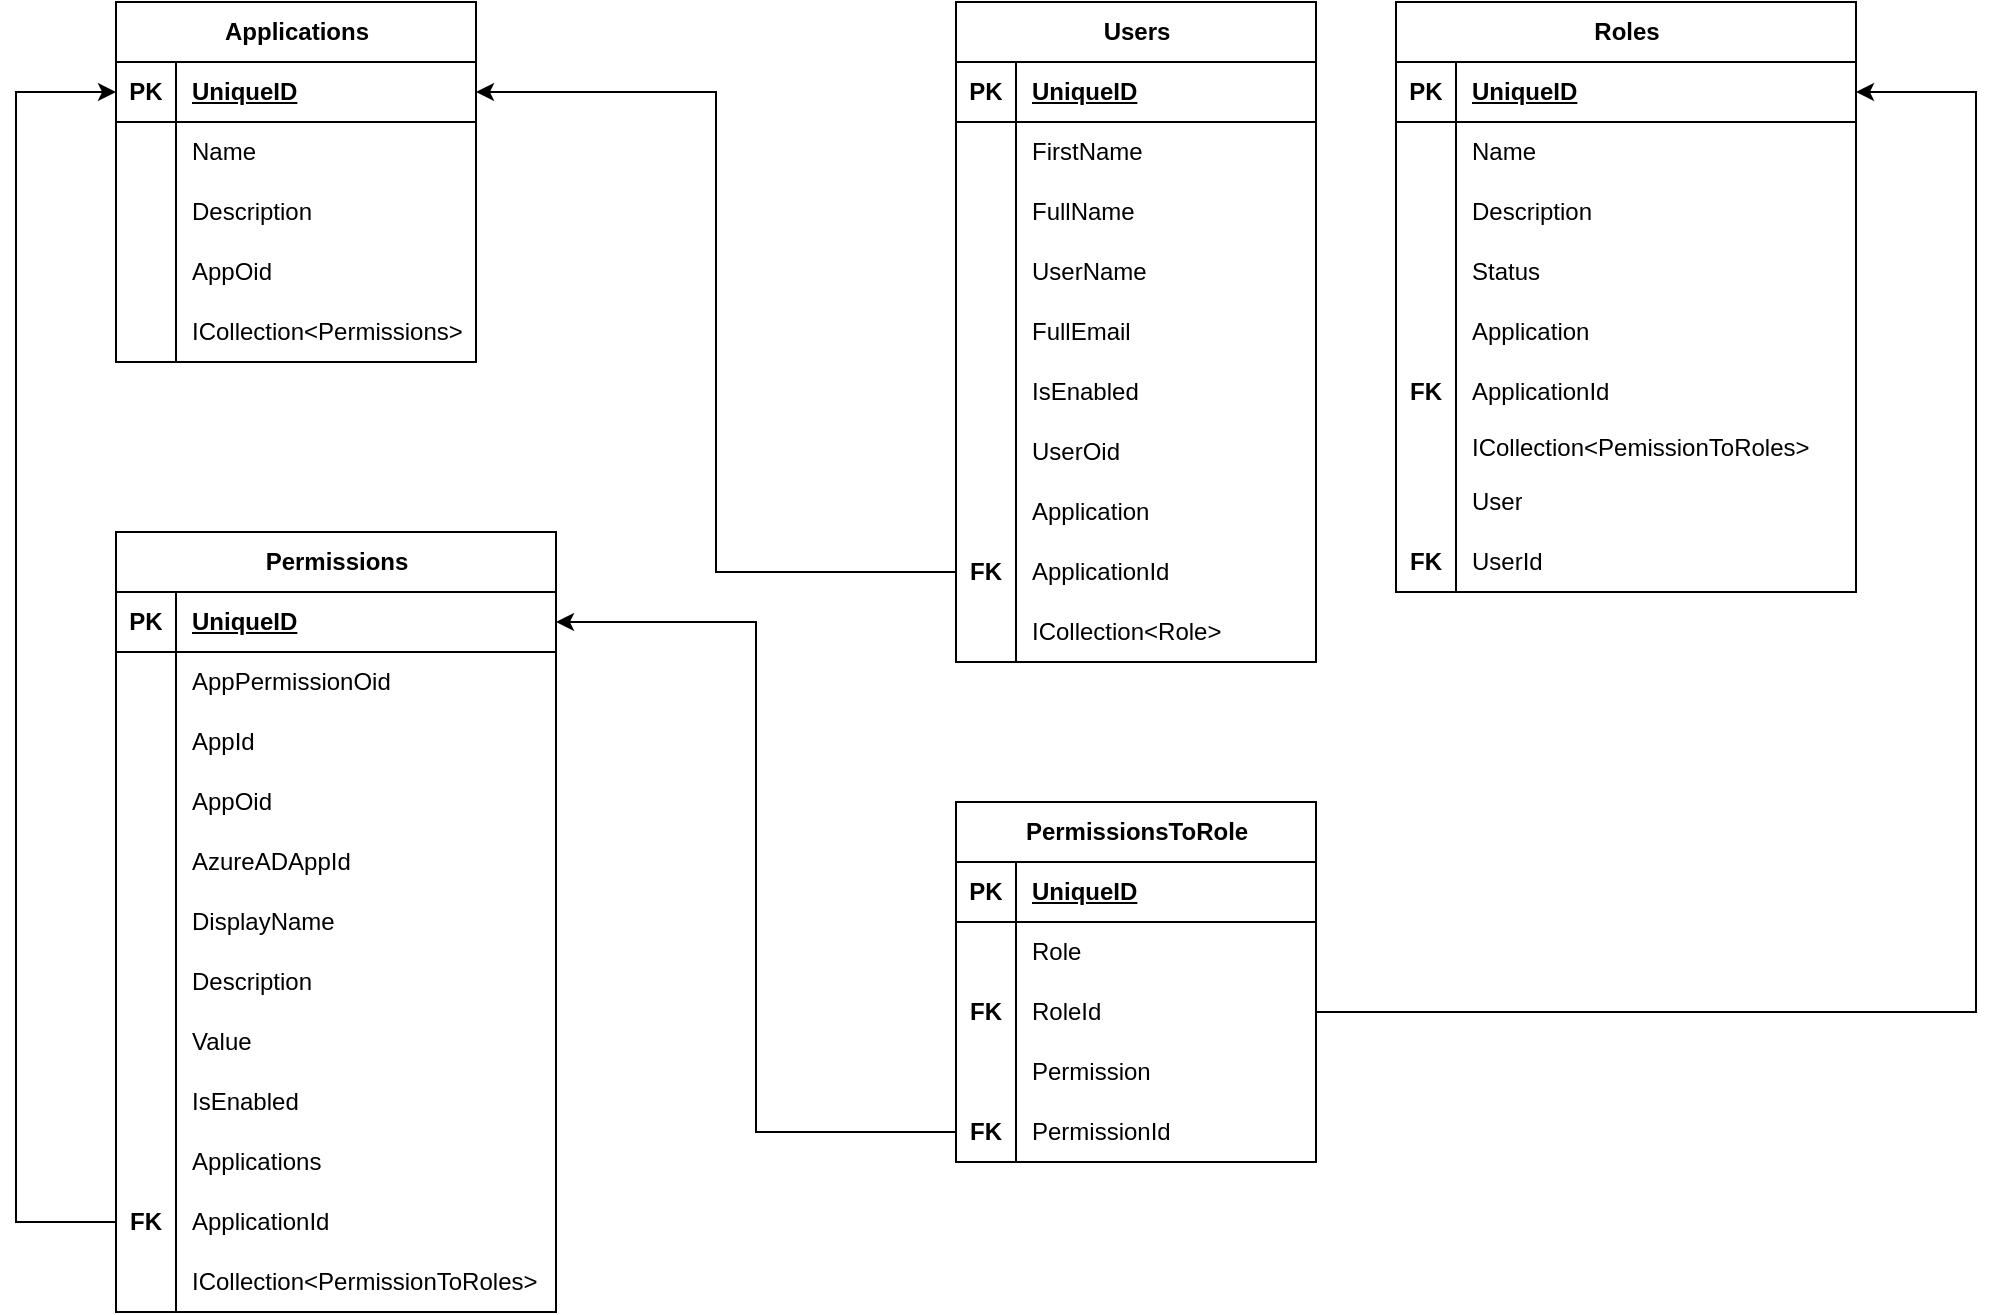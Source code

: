 <mxfile version="21.1.2" type="github">
  <diagram name="Page-1" id="1WlT_IP0NmXWMjmcUD02">
    <mxGraphModel dx="2679" dy="840" grid="1" gridSize="10" guides="1" tooltips="1" connect="1" arrows="1" fold="1" page="1" pageScale="1" pageWidth="850" pageHeight="1100" math="0" shadow="0">
      <root>
        <mxCell id="0" />
        <mxCell id="1" parent="0" />
        <mxCell id="IaFQp0pCRrj19VLp6tEQ-1" value="PermissionsToRole" style="shape=table;startSize=30;container=1;collapsible=1;childLayout=tableLayout;fixedRows=1;rowLines=0;fontStyle=1;align=center;resizeLast=1;html=1;" parent="1" vertex="1">
          <mxGeometry x="190" y="595" width="180" height="180" as="geometry" />
        </mxCell>
        <mxCell id="IaFQp0pCRrj19VLp6tEQ-2" value="" style="shape=tableRow;horizontal=0;startSize=0;swimlaneHead=0;swimlaneBody=0;fillColor=none;collapsible=0;dropTarget=0;points=[[0,0.5],[1,0.5]];portConstraint=eastwest;top=0;left=0;right=0;bottom=1;" parent="IaFQp0pCRrj19VLp6tEQ-1" vertex="1">
          <mxGeometry y="30" width="180" height="30" as="geometry" />
        </mxCell>
        <mxCell id="IaFQp0pCRrj19VLp6tEQ-3" value="PK" style="shape=partialRectangle;connectable=0;fillColor=none;top=0;left=0;bottom=0;right=0;fontStyle=1;overflow=hidden;whiteSpace=wrap;html=1;" parent="IaFQp0pCRrj19VLp6tEQ-2" vertex="1">
          <mxGeometry width="30" height="30" as="geometry">
            <mxRectangle width="30" height="30" as="alternateBounds" />
          </mxGeometry>
        </mxCell>
        <mxCell id="IaFQp0pCRrj19VLp6tEQ-4" value="UniqueID" style="shape=partialRectangle;connectable=0;fillColor=none;top=0;left=0;bottom=0;right=0;align=left;spacingLeft=6;fontStyle=5;overflow=hidden;whiteSpace=wrap;html=1;" parent="IaFQp0pCRrj19VLp6tEQ-2" vertex="1">
          <mxGeometry x="30" width="150" height="30" as="geometry">
            <mxRectangle width="150" height="30" as="alternateBounds" />
          </mxGeometry>
        </mxCell>
        <mxCell id="IaFQp0pCRrj19VLp6tEQ-5" value="" style="shape=tableRow;horizontal=0;startSize=0;swimlaneHead=0;swimlaneBody=0;fillColor=none;collapsible=0;dropTarget=0;points=[[0,0.5],[1,0.5]];portConstraint=eastwest;top=0;left=0;right=0;bottom=0;" parent="IaFQp0pCRrj19VLp6tEQ-1" vertex="1">
          <mxGeometry y="60" width="180" height="30" as="geometry" />
        </mxCell>
        <mxCell id="IaFQp0pCRrj19VLp6tEQ-6" value="" style="shape=partialRectangle;connectable=0;fillColor=none;top=0;left=0;bottom=0;right=0;editable=1;overflow=hidden;whiteSpace=wrap;html=1;" parent="IaFQp0pCRrj19VLp6tEQ-5" vertex="1">
          <mxGeometry width="30" height="30" as="geometry">
            <mxRectangle width="30" height="30" as="alternateBounds" />
          </mxGeometry>
        </mxCell>
        <mxCell id="IaFQp0pCRrj19VLp6tEQ-7" value="Role" style="shape=partialRectangle;connectable=0;fillColor=none;top=0;left=0;bottom=0;right=0;align=left;spacingLeft=6;overflow=hidden;whiteSpace=wrap;html=1;" parent="IaFQp0pCRrj19VLp6tEQ-5" vertex="1">
          <mxGeometry x="30" width="150" height="30" as="geometry">
            <mxRectangle width="150" height="30" as="alternateBounds" />
          </mxGeometry>
        </mxCell>
        <mxCell id="IaFQp0pCRrj19VLp6tEQ-8" value="" style="shape=tableRow;horizontal=0;startSize=0;swimlaneHead=0;swimlaneBody=0;fillColor=none;collapsible=0;dropTarget=0;points=[[0,0.5],[1,0.5]];portConstraint=eastwest;top=0;left=0;right=0;bottom=0;" parent="IaFQp0pCRrj19VLp6tEQ-1" vertex="1">
          <mxGeometry y="90" width="180" height="30" as="geometry" />
        </mxCell>
        <mxCell id="IaFQp0pCRrj19VLp6tEQ-9" value="&lt;b style=&quot;border-color: var(--border-color);&quot;&gt;FK&lt;/b&gt;" style="shape=partialRectangle;connectable=0;fillColor=none;top=0;left=0;bottom=0;right=0;editable=1;overflow=hidden;whiteSpace=wrap;html=1;" parent="IaFQp0pCRrj19VLp6tEQ-8" vertex="1">
          <mxGeometry width="30" height="30" as="geometry">
            <mxRectangle width="30" height="30" as="alternateBounds" />
          </mxGeometry>
        </mxCell>
        <mxCell id="IaFQp0pCRrj19VLp6tEQ-10" value="RoleId" style="shape=partialRectangle;connectable=0;fillColor=none;top=0;left=0;bottom=0;right=0;align=left;spacingLeft=6;overflow=hidden;whiteSpace=wrap;html=1;" parent="IaFQp0pCRrj19VLp6tEQ-8" vertex="1">
          <mxGeometry x="30" width="150" height="30" as="geometry">
            <mxRectangle width="150" height="30" as="alternateBounds" />
          </mxGeometry>
        </mxCell>
        <mxCell id="IaFQp0pCRrj19VLp6tEQ-11" value="" style="shape=tableRow;horizontal=0;startSize=0;swimlaneHead=0;swimlaneBody=0;fillColor=none;collapsible=0;dropTarget=0;points=[[0,0.5],[1,0.5]];portConstraint=eastwest;top=0;left=0;right=0;bottom=0;" parent="IaFQp0pCRrj19VLp6tEQ-1" vertex="1">
          <mxGeometry y="120" width="180" height="30" as="geometry" />
        </mxCell>
        <mxCell id="IaFQp0pCRrj19VLp6tEQ-12" value="" style="shape=partialRectangle;connectable=0;fillColor=none;top=0;left=0;bottom=0;right=0;editable=1;overflow=hidden;whiteSpace=wrap;html=1;" parent="IaFQp0pCRrj19VLp6tEQ-11" vertex="1">
          <mxGeometry width="30" height="30" as="geometry">
            <mxRectangle width="30" height="30" as="alternateBounds" />
          </mxGeometry>
        </mxCell>
        <mxCell id="IaFQp0pCRrj19VLp6tEQ-13" value="Permission" style="shape=partialRectangle;connectable=0;fillColor=none;top=0;left=0;bottom=0;right=0;align=left;spacingLeft=6;overflow=hidden;whiteSpace=wrap;html=1;" parent="IaFQp0pCRrj19VLp6tEQ-11" vertex="1">
          <mxGeometry x="30" width="150" height="30" as="geometry">
            <mxRectangle width="150" height="30" as="alternateBounds" />
          </mxGeometry>
        </mxCell>
        <mxCell id="IaFQp0pCRrj19VLp6tEQ-273" value="" style="shape=tableRow;horizontal=0;startSize=0;swimlaneHead=0;swimlaneBody=0;fillColor=none;collapsible=0;dropTarget=0;points=[[0,0.5],[1,0.5]];portConstraint=eastwest;top=0;left=0;right=0;bottom=0;" parent="IaFQp0pCRrj19VLp6tEQ-1" vertex="1">
          <mxGeometry y="150" width="180" height="30" as="geometry" />
        </mxCell>
        <mxCell id="IaFQp0pCRrj19VLp6tEQ-274" value="&lt;b style=&quot;border-color: var(--border-color);&quot;&gt;FK&lt;/b&gt;" style="shape=partialRectangle;connectable=0;fillColor=none;top=0;left=0;bottom=0;right=0;editable=1;overflow=hidden;whiteSpace=wrap;html=1;" parent="IaFQp0pCRrj19VLp6tEQ-273" vertex="1">
          <mxGeometry width="30" height="30" as="geometry">
            <mxRectangle width="30" height="30" as="alternateBounds" />
          </mxGeometry>
        </mxCell>
        <mxCell id="IaFQp0pCRrj19VLp6tEQ-275" value="PermissionId" style="shape=partialRectangle;connectable=0;fillColor=none;top=0;left=0;bottom=0;right=0;align=left;spacingLeft=6;overflow=hidden;whiteSpace=wrap;html=1;" parent="IaFQp0pCRrj19VLp6tEQ-273" vertex="1">
          <mxGeometry x="30" width="150" height="30" as="geometry">
            <mxRectangle width="150" height="30" as="alternateBounds" />
          </mxGeometry>
        </mxCell>
        <mxCell id="IaFQp0pCRrj19VLp6tEQ-14" value="Applications" style="shape=table;startSize=30;container=1;collapsible=1;childLayout=tableLayout;fixedRows=1;rowLines=0;fontStyle=1;align=center;resizeLast=1;html=1;" parent="1" vertex="1">
          <mxGeometry x="-230" y="195" width="180" height="180" as="geometry" />
        </mxCell>
        <mxCell id="IaFQp0pCRrj19VLp6tEQ-15" value="" style="shape=tableRow;horizontal=0;startSize=0;swimlaneHead=0;swimlaneBody=0;fillColor=none;collapsible=0;dropTarget=0;points=[[0,0.5],[1,0.5]];portConstraint=eastwest;top=0;left=0;right=0;bottom=1;" parent="IaFQp0pCRrj19VLp6tEQ-14" vertex="1">
          <mxGeometry y="30" width="180" height="30" as="geometry" />
        </mxCell>
        <mxCell id="IaFQp0pCRrj19VLp6tEQ-16" value="PK" style="shape=partialRectangle;connectable=0;fillColor=none;top=0;left=0;bottom=0;right=0;fontStyle=1;overflow=hidden;whiteSpace=wrap;html=1;" parent="IaFQp0pCRrj19VLp6tEQ-15" vertex="1">
          <mxGeometry width="30" height="30" as="geometry">
            <mxRectangle width="30" height="30" as="alternateBounds" />
          </mxGeometry>
        </mxCell>
        <mxCell id="IaFQp0pCRrj19VLp6tEQ-17" value="UniqueID" style="shape=partialRectangle;connectable=0;fillColor=none;top=0;left=0;bottom=0;right=0;align=left;spacingLeft=6;fontStyle=5;overflow=hidden;whiteSpace=wrap;html=1;" parent="IaFQp0pCRrj19VLp6tEQ-15" vertex="1">
          <mxGeometry x="30" width="150" height="30" as="geometry">
            <mxRectangle width="150" height="30" as="alternateBounds" />
          </mxGeometry>
        </mxCell>
        <mxCell id="IaFQp0pCRrj19VLp6tEQ-18" value="" style="shape=tableRow;horizontal=0;startSize=0;swimlaneHead=0;swimlaneBody=0;fillColor=none;collapsible=0;dropTarget=0;points=[[0,0.5],[1,0.5]];portConstraint=eastwest;top=0;left=0;right=0;bottom=0;" parent="IaFQp0pCRrj19VLp6tEQ-14" vertex="1">
          <mxGeometry y="60" width="180" height="30" as="geometry" />
        </mxCell>
        <mxCell id="IaFQp0pCRrj19VLp6tEQ-19" value="" style="shape=partialRectangle;connectable=0;fillColor=none;top=0;left=0;bottom=0;right=0;editable=1;overflow=hidden;whiteSpace=wrap;html=1;" parent="IaFQp0pCRrj19VLp6tEQ-18" vertex="1">
          <mxGeometry width="30" height="30" as="geometry">
            <mxRectangle width="30" height="30" as="alternateBounds" />
          </mxGeometry>
        </mxCell>
        <mxCell id="IaFQp0pCRrj19VLp6tEQ-20" value="Name" style="shape=partialRectangle;connectable=0;fillColor=none;top=0;left=0;bottom=0;right=0;align=left;spacingLeft=6;overflow=hidden;whiteSpace=wrap;html=1;" parent="IaFQp0pCRrj19VLp6tEQ-18" vertex="1">
          <mxGeometry x="30" width="150" height="30" as="geometry">
            <mxRectangle width="150" height="30" as="alternateBounds" />
          </mxGeometry>
        </mxCell>
        <mxCell id="IaFQp0pCRrj19VLp6tEQ-21" value="" style="shape=tableRow;horizontal=0;startSize=0;swimlaneHead=0;swimlaneBody=0;fillColor=none;collapsible=0;dropTarget=0;points=[[0,0.5],[1,0.5]];portConstraint=eastwest;top=0;left=0;right=0;bottom=0;" parent="IaFQp0pCRrj19VLp6tEQ-14" vertex="1">
          <mxGeometry y="90" width="180" height="30" as="geometry" />
        </mxCell>
        <mxCell id="IaFQp0pCRrj19VLp6tEQ-22" value="" style="shape=partialRectangle;connectable=0;fillColor=none;top=0;left=0;bottom=0;right=0;editable=1;overflow=hidden;whiteSpace=wrap;html=1;" parent="IaFQp0pCRrj19VLp6tEQ-21" vertex="1">
          <mxGeometry width="30" height="30" as="geometry">
            <mxRectangle width="30" height="30" as="alternateBounds" />
          </mxGeometry>
        </mxCell>
        <mxCell id="IaFQp0pCRrj19VLp6tEQ-23" value="Description" style="shape=partialRectangle;connectable=0;fillColor=none;top=0;left=0;bottom=0;right=0;align=left;spacingLeft=6;overflow=hidden;whiteSpace=wrap;html=1;" parent="IaFQp0pCRrj19VLp6tEQ-21" vertex="1">
          <mxGeometry x="30" width="150" height="30" as="geometry">
            <mxRectangle width="150" height="30" as="alternateBounds" />
          </mxGeometry>
        </mxCell>
        <mxCell id="IaFQp0pCRrj19VLp6tEQ-24" value="" style="shape=tableRow;horizontal=0;startSize=0;swimlaneHead=0;swimlaneBody=0;fillColor=none;collapsible=0;dropTarget=0;points=[[0,0.5],[1,0.5]];portConstraint=eastwest;top=0;left=0;right=0;bottom=0;" parent="IaFQp0pCRrj19VLp6tEQ-14" vertex="1">
          <mxGeometry y="120" width="180" height="30" as="geometry" />
        </mxCell>
        <mxCell id="IaFQp0pCRrj19VLp6tEQ-25" value="" style="shape=partialRectangle;connectable=0;fillColor=none;top=0;left=0;bottom=0;right=0;editable=1;overflow=hidden;whiteSpace=wrap;html=1;" parent="IaFQp0pCRrj19VLp6tEQ-24" vertex="1">
          <mxGeometry width="30" height="30" as="geometry">
            <mxRectangle width="30" height="30" as="alternateBounds" />
          </mxGeometry>
        </mxCell>
        <mxCell id="IaFQp0pCRrj19VLp6tEQ-26" value="AppOid" style="shape=partialRectangle;connectable=0;fillColor=none;top=0;left=0;bottom=0;right=0;align=left;spacingLeft=6;overflow=hidden;whiteSpace=wrap;html=1;" parent="IaFQp0pCRrj19VLp6tEQ-24" vertex="1">
          <mxGeometry x="30" width="150" height="30" as="geometry">
            <mxRectangle width="150" height="30" as="alternateBounds" />
          </mxGeometry>
        </mxCell>
        <mxCell id="IaFQp0pCRrj19VLp6tEQ-80" value="" style="shape=tableRow;horizontal=0;startSize=0;swimlaneHead=0;swimlaneBody=0;fillColor=none;collapsible=0;dropTarget=0;points=[[0,0.5],[1,0.5]];portConstraint=eastwest;top=0;left=0;right=0;bottom=0;" parent="IaFQp0pCRrj19VLp6tEQ-14" vertex="1">
          <mxGeometry y="150" width="180" height="30" as="geometry" />
        </mxCell>
        <mxCell id="IaFQp0pCRrj19VLp6tEQ-81" value="" style="shape=partialRectangle;connectable=0;fillColor=none;top=0;left=0;bottom=0;right=0;editable=1;overflow=hidden;whiteSpace=wrap;html=1;" parent="IaFQp0pCRrj19VLp6tEQ-80" vertex="1">
          <mxGeometry width="30" height="30" as="geometry">
            <mxRectangle width="30" height="30" as="alternateBounds" />
          </mxGeometry>
        </mxCell>
        <mxCell id="IaFQp0pCRrj19VLp6tEQ-82" value="ICollection&amp;lt;Permissions&amp;gt;" style="shape=partialRectangle;connectable=0;fillColor=none;top=0;left=0;bottom=0;right=0;align=left;spacingLeft=6;overflow=hidden;whiteSpace=wrap;html=1;" parent="IaFQp0pCRrj19VLp6tEQ-80" vertex="1">
          <mxGeometry x="30" width="150" height="30" as="geometry">
            <mxRectangle width="150" height="30" as="alternateBounds" />
          </mxGeometry>
        </mxCell>
        <mxCell id="IaFQp0pCRrj19VLp6tEQ-27" value="Roles" style="shape=table;startSize=30;container=1;collapsible=1;childLayout=tableLayout;fixedRows=1;rowLines=0;fontStyle=1;align=center;resizeLast=1;html=1;" parent="1" vertex="1">
          <mxGeometry x="410" y="195" width="230" height="295" as="geometry" />
        </mxCell>
        <mxCell id="IaFQp0pCRrj19VLp6tEQ-28" value="" style="shape=tableRow;horizontal=0;startSize=0;swimlaneHead=0;swimlaneBody=0;fillColor=none;collapsible=0;dropTarget=0;points=[[0,0.5],[1,0.5]];portConstraint=eastwest;top=0;left=0;right=0;bottom=1;" parent="IaFQp0pCRrj19VLp6tEQ-27" vertex="1">
          <mxGeometry y="30" width="230" height="30" as="geometry" />
        </mxCell>
        <mxCell id="IaFQp0pCRrj19VLp6tEQ-29" value="PK" style="shape=partialRectangle;connectable=0;fillColor=none;top=0;left=0;bottom=0;right=0;fontStyle=1;overflow=hidden;whiteSpace=wrap;html=1;" parent="IaFQp0pCRrj19VLp6tEQ-28" vertex="1">
          <mxGeometry width="30" height="30" as="geometry">
            <mxRectangle width="30" height="30" as="alternateBounds" />
          </mxGeometry>
        </mxCell>
        <mxCell id="IaFQp0pCRrj19VLp6tEQ-30" value="UniqueID" style="shape=partialRectangle;connectable=0;fillColor=none;top=0;left=0;bottom=0;right=0;align=left;spacingLeft=6;fontStyle=5;overflow=hidden;whiteSpace=wrap;html=1;" parent="IaFQp0pCRrj19VLp6tEQ-28" vertex="1">
          <mxGeometry x="30" width="200" height="30" as="geometry">
            <mxRectangle width="200" height="30" as="alternateBounds" />
          </mxGeometry>
        </mxCell>
        <mxCell id="IaFQp0pCRrj19VLp6tEQ-31" value="" style="shape=tableRow;horizontal=0;startSize=0;swimlaneHead=0;swimlaneBody=0;fillColor=none;collapsible=0;dropTarget=0;points=[[0,0.5],[1,0.5]];portConstraint=eastwest;top=0;left=0;right=0;bottom=0;" parent="IaFQp0pCRrj19VLp6tEQ-27" vertex="1">
          <mxGeometry y="60" width="230" height="30" as="geometry" />
        </mxCell>
        <mxCell id="IaFQp0pCRrj19VLp6tEQ-32" value="" style="shape=partialRectangle;connectable=0;fillColor=none;top=0;left=0;bottom=0;right=0;editable=1;overflow=hidden;whiteSpace=wrap;html=1;" parent="IaFQp0pCRrj19VLp6tEQ-31" vertex="1">
          <mxGeometry width="30" height="30" as="geometry">
            <mxRectangle width="30" height="30" as="alternateBounds" />
          </mxGeometry>
        </mxCell>
        <mxCell id="IaFQp0pCRrj19VLp6tEQ-33" value="Name" style="shape=partialRectangle;connectable=0;fillColor=none;top=0;left=0;bottom=0;right=0;align=left;spacingLeft=6;overflow=hidden;whiteSpace=wrap;html=1;" parent="IaFQp0pCRrj19VLp6tEQ-31" vertex="1">
          <mxGeometry x="30" width="200" height="30" as="geometry">
            <mxRectangle width="200" height="30" as="alternateBounds" />
          </mxGeometry>
        </mxCell>
        <mxCell id="IaFQp0pCRrj19VLp6tEQ-34" value="" style="shape=tableRow;horizontal=0;startSize=0;swimlaneHead=0;swimlaneBody=0;fillColor=none;collapsible=0;dropTarget=0;points=[[0,0.5],[1,0.5]];portConstraint=eastwest;top=0;left=0;right=0;bottom=0;" parent="IaFQp0pCRrj19VLp6tEQ-27" vertex="1">
          <mxGeometry y="90" width="230" height="30" as="geometry" />
        </mxCell>
        <mxCell id="IaFQp0pCRrj19VLp6tEQ-35" value="" style="shape=partialRectangle;connectable=0;fillColor=none;top=0;left=0;bottom=0;right=0;editable=1;overflow=hidden;whiteSpace=wrap;html=1;" parent="IaFQp0pCRrj19VLp6tEQ-34" vertex="1">
          <mxGeometry width="30" height="30" as="geometry">
            <mxRectangle width="30" height="30" as="alternateBounds" />
          </mxGeometry>
        </mxCell>
        <mxCell id="IaFQp0pCRrj19VLp6tEQ-36" value="Description" style="shape=partialRectangle;connectable=0;fillColor=none;top=0;left=0;bottom=0;right=0;align=left;spacingLeft=6;overflow=hidden;whiteSpace=wrap;html=1;" parent="IaFQp0pCRrj19VLp6tEQ-34" vertex="1">
          <mxGeometry x="30" width="200" height="30" as="geometry">
            <mxRectangle width="200" height="30" as="alternateBounds" />
          </mxGeometry>
        </mxCell>
        <mxCell id="IaFQp0pCRrj19VLp6tEQ-37" value="" style="shape=tableRow;horizontal=0;startSize=0;swimlaneHead=0;swimlaneBody=0;fillColor=none;collapsible=0;dropTarget=0;points=[[0,0.5],[1,0.5]];portConstraint=eastwest;top=0;left=0;right=0;bottom=0;" parent="IaFQp0pCRrj19VLp6tEQ-27" vertex="1">
          <mxGeometry y="120" width="230" height="30" as="geometry" />
        </mxCell>
        <mxCell id="IaFQp0pCRrj19VLp6tEQ-38" value="" style="shape=partialRectangle;connectable=0;fillColor=none;top=0;left=0;bottom=0;right=0;editable=1;overflow=hidden;whiteSpace=wrap;html=1;" parent="IaFQp0pCRrj19VLp6tEQ-37" vertex="1">
          <mxGeometry width="30" height="30" as="geometry">
            <mxRectangle width="30" height="30" as="alternateBounds" />
          </mxGeometry>
        </mxCell>
        <mxCell id="IaFQp0pCRrj19VLp6tEQ-39" value="Status" style="shape=partialRectangle;connectable=0;fillColor=none;top=0;left=0;bottom=0;right=0;align=left;spacingLeft=6;overflow=hidden;whiteSpace=wrap;html=1;" parent="IaFQp0pCRrj19VLp6tEQ-37" vertex="1">
          <mxGeometry x="30" width="200" height="30" as="geometry">
            <mxRectangle width="200" height="30" as="alternateBounds" />
          </mxGeometry>
        </mxCell>
        <mxCell id="IaFQp0pCRrj19VLp6tEQ-192" value="" style="shape=tableRow;horizontal=0;startSize=0;swimlaneHead=0;swimlaneBody=0;fillColor=none;collapsible=0;dropTarget=0;points=[[0,0.5],[1,0.5]];portConstraint=eastwest;top=0;left=0;right=0;bottom=0;" parent="IaFQp0pCRrj19VLp6tEQ-27" vertex="1">
          <mxGeometry y="150" width="230" height="30" as="geometry" />
        </mxCell>
        <mxCell id="IaFQp0pCRrj19VLp6tEQ-193" value="" style="shape=partialRectangle;connectable=0;fillColor=none;top=0;left=0;bottom=0;right=0;editable=1;overflow=hidden;whiteSpace=wrap;html=1;" parent="IaFQp0pCRrj19VLp6tEQ-192" vertex="1">
          <mxGeometry width="30" height="30" as="geometry">
            <mxRectangle width="30" height="30" as="alternateBounds" />
          </mxGeometry>
        </mxCell>
        <mxCell id="IaFQp0pCRrj19VLp6tEQ-194" value="Application" style="shape=partialRectangle;connectable=0;fillColor=none;top=0;left=0;bottom=0;right=0;align=left;spacingLeft=6;overflow=hidden;whiteSpace=wrap;html=1;" parent="IaFQp0pCRrj19VLp6tEQ-192" vertex="1">
          <mxGeometry x="30" width="200" height="30" as="geometry">
            <mxRectangle width="200" height="30" as="alternateBounds" />
          </mxGeometry>
        </mxCell>
        <mxCell id="IaFQp0pCRrj19VLp6tEQ-227" value="" style="shape=tableRow;horizontal=0;startSize=0;swimlaneHead=0;swimlaneBody=0;fillColor=none;collapsible=0;dropTarget=0;points=[[0,0.5],[1,0.5]];portConstraint=eastwest;top=0;left=0;right=0;bottom=0;" parent="IaFQp0pCRrj19VLp6tEQ-27" vertex="1">
          <mxGeometry y="180" width="230" height="30" as="geometry" />
        </mxCell>
        <mxCell id="IaFQp0pCRrj19VLp6tEQ-228" value="&lt;b style=&quot;border-color: var(--border-color);&quot;&gt;FK&lt;/b&gt;" style="shape=partialRectangle;connectable=0;fillColor=none;top=0;left=0;bottom=0;right=0;editable=1;overflow=hidden;whiteSpace=wrap;html=1;" parent="IaFQp0pCRrj19VLp6tEQ-227" vertex="1">
          <mxGeometry width="30" height="30" as="geometry">
            <mxRectangle width="30" height="30" as="alternateBounds" />
          </mxGeometry>
        </mxCell>
        <mxCell id="IaFQp0pCRrj19VLp6tEQ-229" value="ApplicationId" style="shape=partialRectangle;connectable=0;fillColor=none;top=0;left=0;bottom=0;right=0;align=left;spacingLeft=6;overflow=hidden;whiteSpace=wrap;html=1;" parent="IaFQp0pCRrj19VLp6tEQ-227" vertex="1">
          <mxGeometry x="30" width="200" height="30" as="geometry">
            <mxRectangle width="200" height="30" as="alternateBounds" />
          </mxGeometry>
        </mxCell>
        <mxCell id="IaFQp0pCRrj19VLp6tEQ-230" value="" style="shape=tableRow;horizontal=0;startSize=0;swimlaneHead=0;swimlaneBody=0;fillColor=none;collapsible=0;dropTarget=0;points=[[0,0.5],[1,0.5]];portConstraint=eastwest;top=0;left=0;right=0;bottom=0;" parent="IaFQp0pCRrj19VLp6tEQ-27" vertex="1">
          <mxGeometry y="210" width="230" height="25" as="geometry" />
        </mxCell>
        <mxCell id="IaFQp0pCRrj19VLp6tEQ-231" value="" style="shape=partialRectangle;connectable=0;fillColor=none;top=0;left=0;bottom=0;right=0;editable=1;overflow=hidden;whiteSpace=wrap;html=1;" parent="IaFQp0pCRrj19VLp6tEQ-230" vertex="1">
          <mxGeometry width="30" height="25" as="geometry">
            <mxRectangle width="30" height="25" as="alternateBounds" />
          </mxGeometry>
        </mxCell>
        <mxCell id="IaFQp0pCRrj19VLp6tEQ-232" value="ICollection&amp;lt;PemissionToRoles&amp;gt;" style="shape=partialRectangle;connectable=0;fillColor=none;top=0;left=0;bottom=0;right=0;align=left;spacingLeft=6;overflow=hidden;whiteSpace=wrap;html=1;" parent="IaFQp0pCRrj19VLp6tEQ-230" vertex="1">
          <mxGeometry x="30" width="200" height="25" as="geometry">
            <mxRectangle width="200" height="25" as="alternateBounds" />
          </mxGeometry>
        </mxCell>
        <mxCell id="A08LnnTQbGtJok_oolEW-1" value="" style="shape=tableRow;horizontal=0;startSize=0;swimlaneHead=0;swimlaneBody=0;fillColor=none;collapsible=0;dropTarget=0;points=[[0,0.5],[1,0.5]];portConstraint=eastwest;top=0;left=0;right=0;bottom=0;" vertex="1" parent="IaFQp0pCRrj19VLp6tEQ-27">
          <mxGeometry y="235" width="230" height="30" as="geometry" />
        </mxCell>
        <mxCell id="A08LnnTQbGtJok_oolEW-2" value="" style="shape=partialRectangle;connectable=0;fillColor=none;top=0;left=0;bottom=0;right=0;editable=1;overflow=hidden;whiteSpace=wrap;html=1;" vertex="1" parent="A08LnnTQbGtJok_oolEW-1">
          <mxGeometry width="30" height="30" as="geometry">
            <mxRectangle width="30" height="30" as="alternateBounds" />
          </mxGeometry>
        </mxCell>
        <mxCell id="A08LnnTQbGtJok_oolEW-3" value="User" style="shape=partialRectangle;connectable=0;fillColor=none;top=0;left=0;bottom=0;right=0;align=left;spacingLeft=6;overflow=hidden;whiteSpace=wrap;html=1;" vertex="1" parent="A08LnnTQbGtJok_oolEW-1">
          <mxGeometry x="30" width="200" height="30" as="geometry">
            <mxRectangle width="200" height="30" as="alternateBounds" />
          </mxGeometry>
        </mxCell>
        <mxCell id="A08LnnTQbGtJok_oolEW-4" value="" style="shape=tableRow;horizontal=0;startSize=0;swimlaneHead=0;swimlaneBody=0;fillColor=none;collapsible=0;dropTarget=0;points=[[0,0.5],[1,0.5]];portConstraint=eastwest;top=0;left=0;right=0;bottom=0;" vertex="1" parent="IaFQp0pCRrj19VLp6tEQ-27">
          <mxGeometry y="265" width="230" height="30" as="geometry" />
        </mxCell>
        <mxCell id="A08LnnTQbGtJok_oolEW-5" value="&lt;b style=&quot;border-color: var(--border-color);&quot;&gt;FK&lt;/b&gt;" style="shape=partialRectangle;connectable=0;fillColor=none;top=0;left=0;bottom=0;right=0;editable=1;overflow=hidden;whiteSpace=wrap;html=1;" vertex="1" parent="A08LnnTQbGtJok_oolEW-4">
          <mxGeometry width="30" height="30" as="geometry">
            <mxRectangle width="30" height="30" as="alternateBounds" />
          </mxGeometry>
        </mxCell>
        <mxCell id="A08LnnTQbGtJok_oolEW-6" value="UserId" style="shape=partialRectangle;connectable=0;fillColor=none;top=0;left=0;bottom=0;right=0;align=left;spacingLeft=6;overflow=hidden;whiteSpace=wrap;html=1;" vertex="1" parent="A08LnnTQbGtJok_oolEW-4">
          <mxGeometry x="30" width="200" height="30" as="geometry">
            <mxRectangle width="200" height="30" as="alternateBounds" />
          </mxGeometry>
        </mxCell>
        <mxCell id="IaFQp0pCRrj19VLp6tEQ-87" value="Users" style="shape=table;startSize=30;container=1;collapsible=1;childLayout=tableLayout;fixedRows=1;rowLines=0;fontStyle=1;align=center;resizeLast=1;html=1;" parent="1" vertex="1">
          <mxGeometry x="190" y="195" width="180" height="330" as="geometry" />
        </mxCell>
        <mxCell id="IaFQp0pCRrj19VLp6tEQ-88" value="" style="shape=tableRow;horizontal=0;startSize=0;swimlaneHead=0;swimlaneBody=0;fillColor=none;collapsible=0;dropTarget=0;points=[[0,0.5],[1,0.5]];portConstraint=eastwest;top=0;left=0;right=0;bottom=1;" parent="IaFQp0pCRrj19VLp6tEQ-87" vertex="1">
          <mxGeometry y="30" width="180" height="30" as="geometry" />
        </mxCell>
        <mxCell id="IaFQp0pCRrj19VLp6tEQ-89" value="PK" style="shape=partialRectangle;connectable=0;fillColor=none;top=0;left=0;bottom=0;right=0;fontStyle=1;overflow=hidden;whiteSpace=wrap;html=1;" parent="IaFQp0pCRrj19VLp6tEQ-88" vertex="1">
          <mxGeometry width="30" height="30" as="geometry">
            <mxRectangle width="30" height="30" as="alternateBounds" />
          </mxGeometry>
        </mxCell>
        <mxCell id="IaFQp0pCRrj19VLp6tEQ-90" value="UniqueID" style="shape=partialRectangle;connectable=0;fillColor=none;top=0;left=0;bottom=0;right=0;align=left;spacingLeft=6;fontStyle=5;overflow=hidden;whiteSpace=wrap;html=1;" parent="IaFQp0pCRrj19VLp6tEQ-88" vertex="1">
          <mxGeometry x="30" width="150" height="30" as="geometry">
            <mxRectangle width="150" height="30" as="alternateBounds" />
          </mxGeometry>
        </mxCell>
        <mxCell id="IaFQp0pCRrj19VLp6tEQ-91" value="" style="shape=tableRow;horizontal=0;startSize=0;swimlaneHead=0;swimlaneBody=0;fillColor=none;collapsible=0;dropTarget=0;points=[[0,0.5],[1,0.5]];portConstraint=eastwest;top=0;left=0;right=0;bottom=0;" parent="IaFQp0pCRrj19VLp6tEQ-87" vertex="1">
          <mxGeometry y="60" width="180" height="30" as="geometry" />
        </mxCell>
        <mxCell id="IaFQp0pCRrj19VLp6tEQ-92" value="" style="shape=partialRectangle;connectable=0;fillColor=none;top=0;left=0;bottom=0;right=0;editable=1;overflow=hidden;whiteSpace=wrap;html=1;" parent="IaFQp0pCRrj19VLp6tEQ-91" vertex="1">
          <mxGeometry width="30" height="30" as="geometry">
            <mxRectangle width="30" height="30" as="alternateBounds" />
          </mxGeometry>
        </mxCell>
        <mxCell id="IaFQp0pCRrj19VLp6tEQ-93" value="FirstName" style="shape=partialRectangle;connectable=0;fillColor=none;top=0;left=0;bottom=0;right=0;align=left;spacingLeft=6;overflow=hidden;whiteSpace=wrap;html=1;" parent="IaFQp0pCRrj19VLp6tEQ-91" vertex="1">
          <mxGeometry x="30" width="150" height="30" as="geometry">
            <mxRectangle width="150" height="30" as="alternateBounds" />
          </mxGeometry>
        </mxCell>
        <mxCell id="IaFQp0pCRrj19VLp6tEQ-94" value="" style="shape=tableRow;horizontal=0;startSize=0;swimlaneHead=0;swimlaneBody=0;fillColor=none;collapsible=0;dropTarget=0;points=[[0,0.5],[1,0.5]];portConstraint=eastwest;top=0;left=0;right=0;bottom=0;" parent="IaFQp0pCRrj19VLp6tEQ-87" vertex="1">
          <mxGeometry y="90" width="180" height="30" as="geometry" />
        </mxCell>
        <mxCell id="IaFQp0pCRrj19VLp6tEQ-95" value="" style="shape=partialRectangle;connectable=0;fillColor=none;top=0;left=0;bottom=0;right=0;editable=1;overflow=hidden;whiteSpace=wrap;html=1;" parent="IaFQp0pCRrj19VLp6tEQ-94" vertex="1">
          <mxGeometry width="30" height="30" as="geometry">
            <mxRectangle width="30" height="30" as="alternateBounds" />
          </mxGeometry>
        </mxCell>
        <mxCell id="IaFQp0pCRrj19VLp6tEQ-96" value="FullName" style="shape=partialRectangle;connectable=0;fillColor=none;top=0;left=0;bottom=0;right=0;align=left;spacingLeft=6;overflow=hidden;whiteSpace=wrap;html=1;" parent="IaFQp0pCRrj19VLp6tEQ-94" vertex="1">
          <mxGeometry x="30" width="150" height="30" as="geometry">
            <mxRectangle width="150" height="30" as="alternateBounds" />
          </mxGeometry>
        </mxCell>
        <mxCell id="IaFQp0pCRrj19VLp6tEQ-97" value="" style="shape=tableRow;horizontal=0;startSize=0;swimlaneHead=0;swimlaneBody=0;fillColor=none;collapsible=0;dropTarget=0;points=[[0,0.5],[1,0.5]];portConstraint=eastwest;top=0;left=0;right=0;bottom=0;" parent="IaFQp0pCRrj19VLp6tEQ-87" vertex="1">
          <mxGeometry y="120" width="180" height="30" as="geometry" />
        </mxCell>
        <mxCell id="IaFQp0pCRrj19VLp6tEQ-98" value="" style="shape=partialRectangle;connectable=0;fillColor=none;top=0;left=0;bottom=0;right=0;editable=1;overflow=hidden;whiteSpace=wrap;html=1;" parent="IaFQp0pCRrj19VLp6tEQ-97" vertex="1">
          <mxGeometry width="30" height="30" as="geometry">
            <mxRectangle width="30" height="30" as="alternateBounds" />
          </mxGeometry>
        </mxCell>
        <mxCell id="IaFQp0pCRrj19VLp6tEQ-99" value="UserName" style="shape=partialRectangle;connectable=0;fillColor=none;top=0;left=0;bottom=0;right=0;align=left;spacingLeft=6;overflow=hidden;whiteSpace=wrap;html=1;" parent="IaFQp0pCRrj19VLp6tEQ-97" vertex="1">
          <mxGeometry x="30" width="150" height="30" as="geometry">
            <mxRectangle width="150" height="30" as="alternateBounds" />
          </mxGeometry>
        </mxCell>
        <mxCell id="IaFQp0pCRrj19VLp6tEQ-100" value="" style="shape=tableRow;horizontal=0;startSize=0;swimlaneHead=0;swimlaneBody=0;fillColor=none;collapsible=0;dropTarget=0;points=[[0,0.5],[1,0.5]];portConstraint=eastwest;top=0;left=0;right=0;bottom=0;" parent="IaFQp0pCRrj19VLp6tEQ-87" vertex="1">
          <mxGeometry y="150" width="180" height="30" as="geometry" />
        </mxCell>
        <mxCell id="IaFQp0pCRrj19VLp6tEQ-101" value="" style="shape=partialRectangle;connectable=0;fillColor=none;top=0;left=0;bottom=0;right=0;editable=1;overflow=hidden;whiteSpace=wrap;html=1;" parent="IaFQp0pCRrj19VLp6tEQ-100" vertex="1">
          <mxGeometry width="30" height="30" as="geometry">
            <mxRectangle width="30" height="30" as="alternateBounds" />
          </mxGeometry>
        </mxCell>
        <mxCell id="IaFQp0pCRrj19VLp6tEQ-102" value="FullEmail&amp;nbsp;" style="shape=partialRectangle;connectable=0;fillColor=none;top=0;left=0;bottom=0;right=0;align=left;spacingLeft=6;overflow=hidden;whiteSpace=wrap;html=1;" parent="IaFQp0pCRrj19VLp6tEQ-100" vertex="1">
          <mxGeometry x="30" width="150" height="30" as="geometry">
            <mxRectangle width="150" height="30" as="alternateBounds" />
          </mxGeometry>
        </mxCell>
        <mxCell id="IaFQp0pCRrj19VLp6tEQ-103" value="" style="shape=tableRow;horizontal=0;startSize=0;swimlaneHead=0;swimlaneBody=0;fillColor=none;collapsible=0;dropTarget=0;points=[[0,0.5],[1,0.5]];portConstraint=eastwest;top=0;left=0;right=0;bottom=0;" parent="IaFQp0pCRrj19VLp6tEQ-87" vertex="1">
          <mxGeometry y="180" width="180" height="30" as="geometry" />
        </mxCell>
        <mxCell id="IaFQp0pCRrj19VLp6tEQ-104" value="" style="shape=partialRectangle;connectable=0;fillColor=none;top=0;left=0;bottom=0;right=0;editable=1;overflow=hidden;whiteSpace=wrap;html=1;" parent="IaFQp0pCRrj19VLp6tEQ-103" vertex="1">
          <mxGeometry width="30" height="30" as="geometry">
            <mxRectangle width="30" height="30" as="alternateBounds" />
          </mxGeometry>
        </mxCell>
        <mxCell id="IaFQp0pCRrj19VLp6tEQ-105" value="IsEnabled" style="shape=partialRectangle;connectable=0;fillColor=none;top=0;left=0;bottom=0;right=0;align=left;spacingLeft=6;overflow=hidden;whiteSpace=wrap;html=1;" parent="IaFQp0pCRrj19VLp6tEQ-103" vertex="1">
          <mxGeometry x="30" width="150" height="30" as="geometry">
            <mxRectangle width="150" height="30" as="alternateBounds" />
          </mxGeometry>
        </mxCell>
        <mxCell id="IaFQp0pCRrj19VLp6tEQ-106" value="" style="shape=tableRow;horizontal=0;startSize=0;swimlaneHead=0;swimlaneBody=0;fillColor=none;collapsible=0;dropTarget=0;points=[[0,0.5],[1,0.5]];portConstraint=eastwest;top=0;left=0;right=0;bottom=0;" parent="IaFQp0pCRrj19VLp6tEQ-87" vertex="1">
          <mxGeometry y="210" width="180" height="30" as="geometry" />
        </mxCell>
        <mxCell id="IaFQp0pCRrj19VLp6tEQ-107" value="" style="shape=partialRectangle;connectable=0;fillColor=none;top=0;left=0;bottom=0;right=0;editable=1;overflow=hidden;whiteSpace=wrap;html=1;" parent="IaFQp0pCRrj19VLp6tEQ-106" vertex="1">
          <mxGeometry width="30" height="30" as="geometry">
            <mxRectangle width="30" height="30" as="alternateBounds" />
          </mxGeometry>
        </mxCell>
        <mxCell id="IaFQp0pCRrj19VLp6tEQ-108" value="UserOid&amp;nbsp;" style="shape=partialRectangle;connectable=0;fillColor=none;top=0;left=0;bottom=0;right=0;align=left;spacingLeft=6;overflow=hidden;whiteSpace=wrap;html=1;" parent="IaFQp0pCRrj19VLp6tEQ-106" vertex="1">
          <mxGeometry x="30" width="150" height="30" as="geometry">
            <mxRectangle width="150" height="30" as="alternateBounds" />
          </mxGeometry>
        </mxCell>
        <mxCell id="IaFQp0pCRrj19VLp6tEQ-109" value="" style="shape=tableRow;horizontal=0;startSize=0;swimlaneHead=0;swimlaneBody=0;fillColor=none;collapsible=0;dropTarget=0;points=[[0,0.5],[1,0.5]];portConstraint=eastwest;top=0;left=0;right=0;bottom=0;" parent="IaFQp0pCRrj19VLp6tEQ-87" vertex="1">
          <mxGeometry y="240" width="180" height="30" as="geometry" />
        </mxCell>
        <mxCell id="IaFQp0pCRrj19VLp6tEQ-110" value="" style="shape=partialRectangle;connectable=0;fillColor=none;top=0;left=0;bottom=0;right=0;editable=1;overflow=hidden;whiteSpace=wrap;html=1;" parent="IaFQp0pCRrj19VLp6tEQ-109" vertex="1">
          <mxGeometry width="30" height="30" as="geometry">
            <mxRectangle width="30" height="30" as="alternateBounds" />
          </mxGeometry>
        </mxCell>
        <mxCell id="IaFQp0pCRrj19VLp6tEQ-111" value="Application" style="shape=partialRectangle;connectable=0;fillColor=none;top=0;left=0;bottom=0;right=0;align=left;spacingLeft=6;overflow=hidden;whiteSpace=wrap;html=1;" parent="IaFQp0pCRrj19VLp6tEQ-109" vertex="1">
          <mxGeometry x="30" width="150" height="30" as="geometry">
            <mxRectangle width="150" height="30" as="alternateBounds" />
          </mxGeometry>
        </mxCell>
        <mxCell id="IaFQp0pCRrj19VLp6tEQ-112" value="" style="shape=tableRow;horizontal=0;startSize=0;swimlaneHead=0;swimlaneBody=0;fillColor=none;collapsible=0;dropTarget=0;points=[[0,0.5],[1,0.5]];portConstraint=eastwest;top=0;left=0;right=0;bottom=0;" parent="IaFQp0pCRrj19VLp6tEQ-87" vertex="1">
          <mxGeometry y="270" width="180" height="30" as="geometry" />
        </mxCell>
        <mxCell id="IaFQp0pCRrj19VLp6tEQ-113" value="&lt;b&gt;FK&lt;/b&gt;" style="shape=partialRectangle;connectable=0;fillColor=none;top=0;left=0;bottom=0;right=0;editable=1;overflow=hidden;whiteSpace=wrap;html=1;" parent="IaFQp0pCRrj19VLp6tEQ-112" vertex="1">
          <mxGeometry width="30" height="30" as="geometry">
            <mxRectangle width="30" height="30" as="alternateBounds" />
          </mxGeometry>
        </mxCell>
        <mxCell id="IaFQp0pCRrj19VLp6tEQ-114" value="ApplicationId" style="shape=partialRectangle;connectable=0;fillColor=none;top=0;left=0;bottom=0;right=0;align=left;spacingLeft=6;overflow=hidden;whiteSpace=wrap;html=1;" parent="IaFQp0pCRrj19VLp6tEQ-112" vertex="1">
          <mxGeometry x="30" width="150" height="30" as="geometry">
            <mxRectangle width="150" height="30" as="alternateBounds" />
          </mxGeometry>
        </mxCell>
        <mxCell id="IaFQp0pCRrj19VLp6tEQ-115" value="" style="shape=tableRow;horizontal=0;startSize=0;swimlaneHead=0;swimlaneBody=0;fillColor=none;collapsible=0;dropTarget=0;points=[[0,0.5],[1,0.5]];portConstraint=eastwest;top=0;left=0;right=0;bottom=0;" parent="IaFQp0pCRrj19VLp6tEQ-87" vertex="1">
          <mxGeometry y="300" width="180" height="30" as="geometry" />
        </mxCell>
        <mxCell id="IaFQp0pCRrj19VLp6tEQ-116" value="" style="shape=partialRectangle;connectable=0;fillColor=none;top=0;left=0;bottom=0;right=0;editable=1;overflow=hidden;whiteSpace=wrap;html=1;" parent="IaFQp0pCRrj19VLp6tEQ-115" vertex="1">
          <mxGeometry width="30" height="30" as="geometry">
            <mxRectangle width="30" height="30" as="alternateBounds" />
          </mxGeometry>
        </mxCell>
        <mxCell id="IaFQp0pCRrj19VLp6tEQ-117" value="ICollection&amp;lt;Role&amp;gt;" style="shape=partialRectangle;connectable=0;fillColor=none;top=0;left=0;bottom=0;right=0;align=left;spacingLeft=6;overflow=hidden;whiteSpace=wrap;html=1;" parent="IaFQp0pCRrj19VLp6tEQ-115" vertex="1">
          <mxGeometry x="30" width="150" height="30" as="geometry">
            <mxRectangle width="150" height="30" as="alternateBounds" />
          </mxGeometry>
        </mxCell>
        <mxCell id="IaFQp0pCRrj19VLp6tEQ-155" style="edgeStyle=orthogonalEdgeStyle;rounded=0;orthogonalLoop=1;jettySize=auto;html=1;entryX=1;entryY=0.5;entryDx=0;entryDy=0;" parent="1" source="IaFQp0pCRrj19VLp6tEQ-112" target="IaFQp0pCRrj19VLp6tEQ-15" edge="1">
          <mxGeometry relative="1" as="geometry" />
        </mxCell>
        <mxCell id="IaFQp0pCRrj19VLp6tEQ-157" value="Permissions" style="shape=table;startSize=30;container=1;collapsible=1;childLayout=tableLayout;fixedRows=1;rowLines=0;fontStyle=1;align=center;resizeLast=1;html=1;" parent="1" vertex="1">
          <mxGeometry x="-230" y="460" width="220" height="390" as="geometry" />
        </mxCell>
        <mxCell id="IaFQp0pCRrj19VLp6tEQ-158" value="" style="shape=tableRow;horizontal=0;startSize=0;swimlaneHead=0;swimlaneBody=0;fillColor=none;collapsible=0;dropTarget=0;points=[[0,0.5],[1,0.5]];portConstraint=eastwest;top=0;left=0;right=0;bottom=1;" parent="IaFQp0pCRrj19VLp6tEQ-157" vertex="1">
          <mxGeometry y="30" width="220" height="30" as="geometry" />
        </mxCell>
        <mxCell id="IaFQp0pCRrj19VLp6tEQ-159" value="PK" style="shape=partialRectangle;connectable=0;fillColor=none;top=0;left=0;bottom=0;right=0;fontStyle=1;overflow=hidden;whiteSpace=wrap;html=1;" parent="IaFQp0pCRrj19VLp6tEQ-158" vertex="1">
          <mxGeometry width="30" height="30" as="geometry">
            <mxRectangle width="30" height="30" as="alternateBounds" />
          </mxGeometry>
        </mxCell>
        <mxCell id="IaFQp0pCRrj19VLp6tEQ-160" value="UniqueID" style="shape=partialRectangle;connectable=0;fillColor=none;top=0;left=0;bottom=0;right=0;align=left;spacingLeft=6;fontStyle=5;overflow=hidden;whiteSpace=wrap;html=1;" parent="IaFQp0pCRrj19VLp6tEQ-158" vertex="1">
          <mxGeometry x="30" width="190" height="30" as="geometry">
            <mxRectangle width="190" height="30" as="alternateBounds" />
          </mxGeometry>
        </mxCell>
        <mxCell id="IaFQp0pCRrj19VLp6tEQ-161" value="" style="shape=tableRow;horizontal=0;startSize=0;swimlaneHead=0;swimlaneBody=0;fillColor=none;collapsible=0;dropTarget=0;points=[[0,0.5],[1,0.5]];portConstraint=eastwest;top=0;left=0;right=0;bottom=0;" parent="IaFQp0pCRrj19VLp6tEQ-157" vertex="1">
          <mxGeometry y="60" width="220" height="30" as="geometry" />
        </mxCell>
        <mxCell id="IaFQp0pCRrj19VLp6tEQ-162" value="" style="shape=partialRectangle;connectable=0;fillColor=none;top=0;left=0;bottom=0;right=0;editable=1;overflow=hidden;whiteSpace=wrap;html=1;" parent="IaFQp0pCRrj19VLp6tEQ-161" vertex="1">
          <mxGeometry width="30" height="30" as="geometry">
            <mxRectangle width="30" height="30" as="alternateBounds" />
          </mxGeometry>
        </mxCell>
        <mxCell id="IaFQp0pCRrj19VLp6tEQ-163" value="AppPermissionOid" style="shape=partialRectangle;connectable=0;fillColor=none;top=0;left=0;bottom=0;right=0;align=left;spacingLeft=6;overflow=hidden;whiteSpace=wrap;html=1;" parent="IaFQp0pCRrj19VLp6tEQ-161" vertex="1">
          <mxGeometry x="30" width="190" height="30" as="geometry">
            <mxRectangle width="190" height="30" as="alternateBounds" />
          </mxGeometry>
        </mxCell>
        <mxCell id="IaFQp0pCRrj19VLp6tEQ-164" value="" style="shape=tableRow;horizontal=0;startSize=0;swimlaneHead=0;swimlaneBody=0;fillColor=none;collapsible=0;dropTarget=0;points=[[0,0.5],[1,0.5]];portConstraint=eastwest;top=0;left=0;right=0;bottom=0;" parent="IaFQp0pCRrj19VLp6tEQ-157" vertex="1">
          <mxGeometry y="90" width="220" height="30" as="geometry" />
        </mxCell>
        <mxCell id="IaFQp0pCRrj19VLp6tEQ-165" value="" style="shape=partialRectangle;connectable=0;fillColor=none;top=0;left=0;bottom=0;right=0;editable=1;overflow=hidden;whiteSpace=wrap;html=1;" parent="IaFQp0pCRrj19VLp6tEQ-164" vertex="1">
          <mxGeometry width="30" height="30" as="geometry">
            <mxRectangle width="30" height="30" as="alternateBounds" />
          </mxGeometry>
        </mxCell>
        <mxCell id="IaFQp0pCRrj19VLp6tEQ-166" value="AppId" style="shape=partialRectangle;connectable=0;fillColor=none;top=0;left=0;bottom=0;right=0;align=left;spacingLeft=6;overflow=hidden;whiteSpace=wrap;html=1;" parent="IaFQp0pCRrj19VLp6tEQ-164" vertex="1">
          <mxGeometry x="30" width="190" height="30" as="geometry">
            <mxRectangle width="190" height="30" as="alternateBounds" />
          </mxGeometry>
        </mxCell>
        <mxCell id="IaFQp0pCRrj19VLp6tEQ-167" value="" style="shape=tableRow;horizontal=0;startSize=0;swimlaneHead=0;swimlaneBody=0;fillColor=none;collapsible=0;dropTarget=0;points=[[0,0.5],[1,0.5]];portConstraint=eastwest;top=0;left=0;right=0;bottom=0;" parent="IaFQp0pCRrj19VLp6tEQ-157" vertex="1">
          <mxGeometry y="120" width="220" height="30" as="geometry" />
        </mxCell>
        <mxCell id="IaFQp0pCRrj19VLp6tEQ-168" value="" style="shape=partialRectangle;connectable=0;fillColor=none;top=0;left=0;bottom=0;right=0;editable=1;overflow=hidden;whiteSpace=wrap;html=1;" parent="IaFQp0pCRrj19VLp6tEQ-167" vertex="1">
          <mxGeometry width="30" height="30" as="geometry">
            <mxRectangle width="30" height="30" as="alternateBounds" />
          </mxGeometry>
        </mxCell>
        <mxCell id="IaFQp0pCRrj19VLp6tEQ-169" value="AppOid" style="shape=partialRectangle;connectable=0;fillColor=none;top=0;left=0;bottom=0;right=0;align=left;spacingLeft=6;overflow=hidden;whiteSpace=wrap;html=1;" parent="IaFQp0pCRrj19VLp6tEQ-167" vertex="1">
          <mxGeometry x="30" width="190" height="30" as="geometry">
            <mxRectangle width="190" height="30" as="alternateBounds" />
          </mxGeometry>
        </mxCell>
        <mxCell id="IaFQp0pCRrj19VLp6tEQ-170" value="" style="shape=tableRow;horizontal=0;startSize=0;swimlaneHead=0;swimlaneBody=0;fillColor=none;collapsible=0;dropTarget=0;points=[[0,0.5],[1,0.5]];portConstraint=eastwest;top=0;left=0;right=0;bottom=0;" parent="IaFQp0pCRrj19VLp6tEQ-157" vertex="1">
          <mxGeometry y="150" width="220" height="30" as="geometry" />
        </mxCell>
        <mxCell id="IaFQp0pCRrj19VLp6tEQ-171" value="" style="shape=partialRectangle;connectable=0;fillColor=none;top=0;left=0;bottom=0;right=0;editable=1;overflow=hidden;whiteSpace=wrap;html=1;" parent="IaFQp0pCRrj19VLp6tEQ-170" vertex="1">
          <mxGeometry width="30" height="30" as="geometry">
            <mxRectangle width="30" height="30" as="alternateBounds" />
          </mxGeometry>
        </mxCell>
        <mxCell id="IaFQp0pCRrj19VLp6tEQ-172" value="AzureADAppId" style="shape=partialRectangle;connectable=0;fillColor=none;top=0;left=0;bottom=0;right=0;align=left;spacingLeft=6;overflow=hidden;whiteSpace=wrap;html=1;" parent="IaFQp0pCRrj19VLp6tEQ-170" vertex="1">
          <mxGeometry x="30" width="190" height="30" as="geometry">
            <mxRectangle width="190" height="30" as="alternateBounds" />
          </mxGeometry>
        </mxCell>
        <mxCell id="IaFQp0pCRrj19VLp6tEQ-173" value="" style="shape=tableRow;horizontal=0;startSize=0;swimlaneHead=0;swimlaneBody=0;fillColor=none;collapsible=0;dropTarget=0;points=[[0,0.5],[1,0.5]];portConstraint=eastwest;top=0;left=0;right=0;bottom=0;" parent="IaFQp0pCRrj19VLp6tEQ-157" vertex="1">
          <mxGeometry y="180" width="220" height="30" as="geometry" />
        </mxCell>
        <mxCell id="IaFQp0pCRrj19VLp6tEQ-174" value="" style="shape=partialRectangle;connectable=0;fillColor=none;top=0;left=0;bottom=0;right=0;editable=1;overflow=hidden;whiteSpace=wrap;html=1;" parent="IaFQp0pCRrj19VLp6tEQ-173" vertex="1">
          <mxGeometry width="30" height="30" as="geometry">
            <mxRectangle width="30" height="30" as="alternateBounds" />
          </mxGeometry>
        </mxCell>
        <mxCell id="IaFQp0pCRrj19VLp6tEQ-175" value="DisplayName" style="shape=partialRectangle;connectable=0;fillColor=none;top=0;left=0;bottom=0;right=0;align=left;spacingLeft=6;overflow=hidden;whiteSpace=wrap;html=1;" parent="IaFQp0pCRrj19VLp6tEQ-173" vertex="1">
          <mxGeometry x="30" width="190" height="30" as="geometry">
            <mxRectangle width="190" height="30" as="alternateBounds" />
          </mxGeometry>
        </mxCell>
        <mxCell id="IaFQp0pCRrj19VLp6tEQ-176" value="" style="shape=tableRow;horizontal=0;startSize=0;swimlaneHead=0;swimlaneBody=0;fillColor=none;collapsible=0;dropTarget=0;points=[[0,0.5],[1,0.5]];portConstraint=eastwest;top=0;left=0;right=0;bottom=0;" parent="IaFQp0pCRrj19VLp6tEQ-157" vertex="1">
          <mxGeometry y="210" width="220" height="30" as="geometry" />
        </mxCell>
        <mxCell id="IaFQp0pCRrj19VLp6tEQ-177" value="" style="shape=partialRectangle;connectable=0;fillColor=none;top=0;left=0;bottom=0;right=0;editable=1;overflow=hidden;whiteSpace=wrap;html=1;" parent="IaFQp0pCRrj19VLp6tEQ-176" vertex="1">
          <mxGeometry width="30" height="30" as="geometry">
            <mxRectangle width="30" height="30" as="alternateBounds" />
          </mxGeometry>
        </mxCell>
        <mxCell id="IaFQp0pCRrj19VLp6tEQ-178" value="Description" style="shape=partialRectangle;connectable=0;fillColor=none;top=0;left=0;bottom=0;right=0;align=left;spacingLeft=6;overflow=hidden;whiteSpace=wrap;html=1;" parent="IaFQp0pCRrj19VLp6tEQ-176" vertex="1">
          <mxGeometry x="30" width="190" height="30" as="geometry">
            <mxRectangle width="190" height="30" as="alternateBounds" />
          </mxGeometry>
        </mxCell>
        <mxCell id="IaFQp0pCRrj19VLp6tEQ-179" value="" style="shape=tableRow;horizontal=0;startSize=0;swimlaneHead=0;swimlaneBody=0;fillColor=none;collapsible=0;dropTarget=0;points=[[0,0.5],[1,0.5]];portConstraint=eastwest;top=0;left=0;right=0;bottom=0;" parent="IaFQp0pCRrj19VLp6tEQ-157" vertex="1">
          <mxGeometry y="240" width="220" height="30" as="geometry" />
        </mxCell>
        <mxCell id="IaFQp0pCRrj19VLp6tEQ-180" value="" style="shape=partialRectangle;connectable=0;fillColor=none;top=0;left=0;bottom=0;right=0;editable=1;overflow=hidden;whiteSpace=wrap;html=1;" parent="IaFQp0pCRrj19VLp6tEQ-179" vertex="1">
          <mxGeometry width="30" height="30" as="geometry">
            <mxRectangle width="30" height="30" as="alternateBounds" />
          </mxGeometry>
        </mxCell>
        <mxCell id="IaFQp0pCRrj19VLp6tEQ-181" value="Value" style="shape=partialRectangle;connectable=0;fillColor=none;top=0;left=0;bottom=0;right=0;align=left;spacingLeft=6;overflow=hidden;whiteSpace=wrap;html=1;" parent="IaFQp0pCRrj19VLp6tEQ-179" vertex="1">
          <mxGeometry x="30" width="190" height="30" as="geometry">
            <mxRectangle width="190" height="30" as="alternateBounds" />
          </mxGeometry>
        </mxCell>
        <mxCell id="IaFQp0pCRrj19VLp6tEQ-182" value="" style="shape=tableRow;horizontal=0;startSize=0;swimlaneHead=0;swimlaneBody=0;fillColor=none;collapsible=0;dropTarget=0;points=[[0,0.5],[1,0.5]];portConstraint=eastwest;top=0;left=0;right=0;bottom=0;" parent="IaFQp0pCRrj19VLp6tEQ-157" vertex="1">
          <mxGeometry y="270" width="220" height="30" as="geometry" />
        </mxCell>
        <mxCell id="IaFQp0pCRrj19VLp6tEQ-183" value="" style="shape=partialRectangle;connectable=0;fillColor=none;top=0;left=0;bottom=0;right=0;editable=1;overflow=hidden;whiteSpace=wrap;html=1;" parent="IaFQp0pCRrj19VLp6tEQ-182" vertex="1">
          <mxGeometry width="30" height="30" as="geometry">
            <mxRectangle width="30" height="30" as="alternateBounds" />
          </mxGeometry>
        </mxCell>
        <mxCell id="IaFQp0pCRrj19VLp6tEQ-184" value="IsEnabled" style="shape=partialRectangle;connectable=0;fillColor=none;top=0;left=0;bottom=0;right=0;align=left;spacingLeft=6;overflow=hidden;whiteSpace=wrap;html=1;" parent="IaFQp0pCRrj19VLp6tEQ-182" vertex="1">
          <mxGeometry x="30" width="190" height="30" as="geometry">
            <mxRectangle width="190" height="30" as="alternateBounds" />
          </mxGeometry>
        </mxCell>
        <mxCell id="IaFQp0pCRrj19VLp6tEQ-185" value="" style="shape=tableRow;horizontal=0;startSize=0;swimlaneHead=0;swimlaneBody=0;fillColor=none;collapsible=0;dropTarget=0;points=[[0,0.5],[1,0.5]];portConstraint=eastwest;top=0;left=0;right=0;bottom=0;" parent="IaFQp0pCRrj19VLp6tEQ-157" vertex="1">
          <mxGeometry y="300" width="220" height="30" as="geometry" />
        </mxCell>
        <mxCell id="IaFQp0pCRrj19VLp6tEQ-186" value="" style="shape=partialRectangle;connectable=0;fillColor=none;top=0;left=0;bottom=0;right=0;editable=1;overflow=hidden;whiteSpace=wrap;html=1;" parent="IaFQp0pCRrj19VLp6tEQ-185" vertex="1">
          <mxGeometry width="30" height="30" as="geometry">
            <mxRectangle width="30" height="30" as="alternateBounds" />
          </mxGeometry>
        </mxCell>
        <mxCell id="IaFQp0pCRrj19VLp6tEQ-187" value="Applications" style="shape=partialRectangle;connectable=0;fillColor=none;top=0;left=0;bottom=0;right=0;align=left;spacingLeft=6;overflow=hidden;whiteSpace=wrap;html=1;" parent="IaFQp0pCRrj19VLp6tEQ-185" vertex="1">
          <mxGeometry x="30" width="190" height="30" as="geometry">
            <mxRectangle width="190" height="30" as="alternateBounds" />
          </mxGeometry>
        </mxCell>
        <mxCell id="IaFQp0pCRrj19VLp6tEQ-188" value="" style="shape=tableRow;horizontal=0;startSize=0;swimlaneHead=0;swimlaneBody=0;fillColor=none;collapsible=0;dropTarget=0;points=[[0,0.5],[1,0.5]];portConstraint=eastwest;top=0;left=0;right=0;bottom=0;" parent="IaFQp0pCRrj19VLp6tEQ-157" vertex="1">
          <mxGeometry y="330" width="220" height="30" as="geometry" />
        </mxCell>
        <mxCell id="IaFQp0pCRrj19VLp6tEQ-189" value="&lt;b style=&quot;border-color: var(--border-color);&quot;&gt;FK&lt;/b&gt;" style="shape=partialRectangle;connectable=0;fillColor=none;top=0;left=0;bottom=0;right=0;editable=1;overflow=hidden;whiteSpace=wrap;html=1;" parent="IaFQp0pCRrj19VLp6tEQ-188" vertex="1">
          <mxGeometry width="30" height="30" as="geometry">
            <mxRectangle width="30" height="30" as="alternateBounds" />
          </mxGeometry>
        </mxCell>
        <mxCell id="IaFQp0pCRrj19VLp6tEQ-190" value="ApplicationId" style="shape=partialRectangle;connectable=0;fillColor=none;top=0;left=0;bottom=0;right=0;align=left;spacingLeft=6;overflow=hidden;whiteSpace=wrap;html=1;" parent="IaFQp0pCRrj19VLp6tEQ-188" vertex="1">
          <mxGeometry x="30" width="190" height="30" as="geometry">
            <mxRectangle width="190" height="30" as="alternateBounds" />
          </mxGeometry>
        </mxCell>
        <mxCell id="IaFQp0pCRrj19VLp6tEQ-270" value="" style="shape=tableRow;horizontal=0;startSize=0;swimlaneHead=0;swimlaneBody=0;fillColor=none;collapsible=0;dropTarget=0;points=[[0,0.5],[1,0.5]];portConstraint=eastwest;top=0;left=0;right=0;bottom=0;" parent="IaFQp0pCRrj19VLp6tEQ-157" vertex="1">
          <mxGeometry y="360" width="220" height="30" as="geometry" />
        </mxCell>
        <mxCell id="IaFQp0pCRrj19VLp6tEQ-271" value="" style="shape=partialRectangle;connectable=0;fillColor=none;top=0;left=0;bottom=0;right=0;editable=1;overflow=hidden;whiteSpace=wrap;html=1;" parent="IaFQp0pCRrj19VLp6tEQ-270" vertex="1">
          <mxGeometry width="30" height="30" as="geometry">
            <mxRectangle width="30" height="30" as="alternateBounds" />
          </mxGeometry>
        </mxCell>
        <mxCell id="IaFQp0pCRrj19VLp6tEQ-272" value="ICollection&amp;lt;PermissionToRoles&amp;gt;" style="shape=partialRectangle;connectable=0;fillColor=none;top=0;left=0;bottom=0;right=0;align=left;spacingLeft=6;overflow=hidden;whiteSpace=wrap;html=1;" parent="IaFQp0pCRrj19VLp6tEQ-270" vertex="1">
          <mxGeometry x="30" width="190" height="30" as="geometry">
            <mxRectangle width="190" height="30" as="alternateBounds" />
          </mxGeometry>
        </mxCell>
        <mxCell id="IaFQp0pCRrj19VLp6tEQ-276" style="edgeStyle=orthogonalEdgeStyle;rounded=0;orthogonalLoop=1;jettySize=auto;html=1;entryX=0;entryY=0.5;entryDx=0;entryDy=0;" parent="1" source="IaFQp0pCRrj19VLp6tEQ-188" target="IaFQp0pCRrj19VLp6tEQ-15" edge="1">
          <mxGeometry relative="1" as="geometry">
            <Array as="points">
              <mxPoint x="-280" y="805" />
              <mxPoint x="-280" y="240" />
            </Array>
          </mxGeometry>
        </mxCell>
        <mxCell id="IaFQp0pCRrj19VLp6tEQ-278" style="edgeStyle=orthogonalEdgeStyle;rounded=0;orthogonalLoop=1;jettySize=auto;html=1;entryX=1;entryY=0.5;entryDx=0;entryDy=0;" parent="1" source="IaFQp0pCRrj19VLp6tEQ-8" target="IaFQp0pCRrj19VLp6tEQ-28" edge="1">
          <mxGeometry relative="1" as="geometry">
            <Array as="points">
              <mxPoint x="700" y="700" />
              <mxPoint x="700" y="240" />
            </Array>
          </mxGeometry>
        </mxCell>
        <mxCell id="IaFQp0pCRrj19VLp6tEQ-279" style="edgeStyle=orthogonalEdgeStyle;rounded=0;orthogonalLoop=1;jettySize=auto;html=1;entryX=1;entryY=0.5;entryDx=0;entryDy=0;" parent="1" source="IaFQp0pCRrj19VLp6tEQ-273" target="IaFQp0pCRrj19VLp6tEQ-158" edge="1">
          <mxGeometry relative="1" as="geometry" />
        </mxCell>
      </root>
    </mxGraphModel>
  </diagram>
</mxfile>
